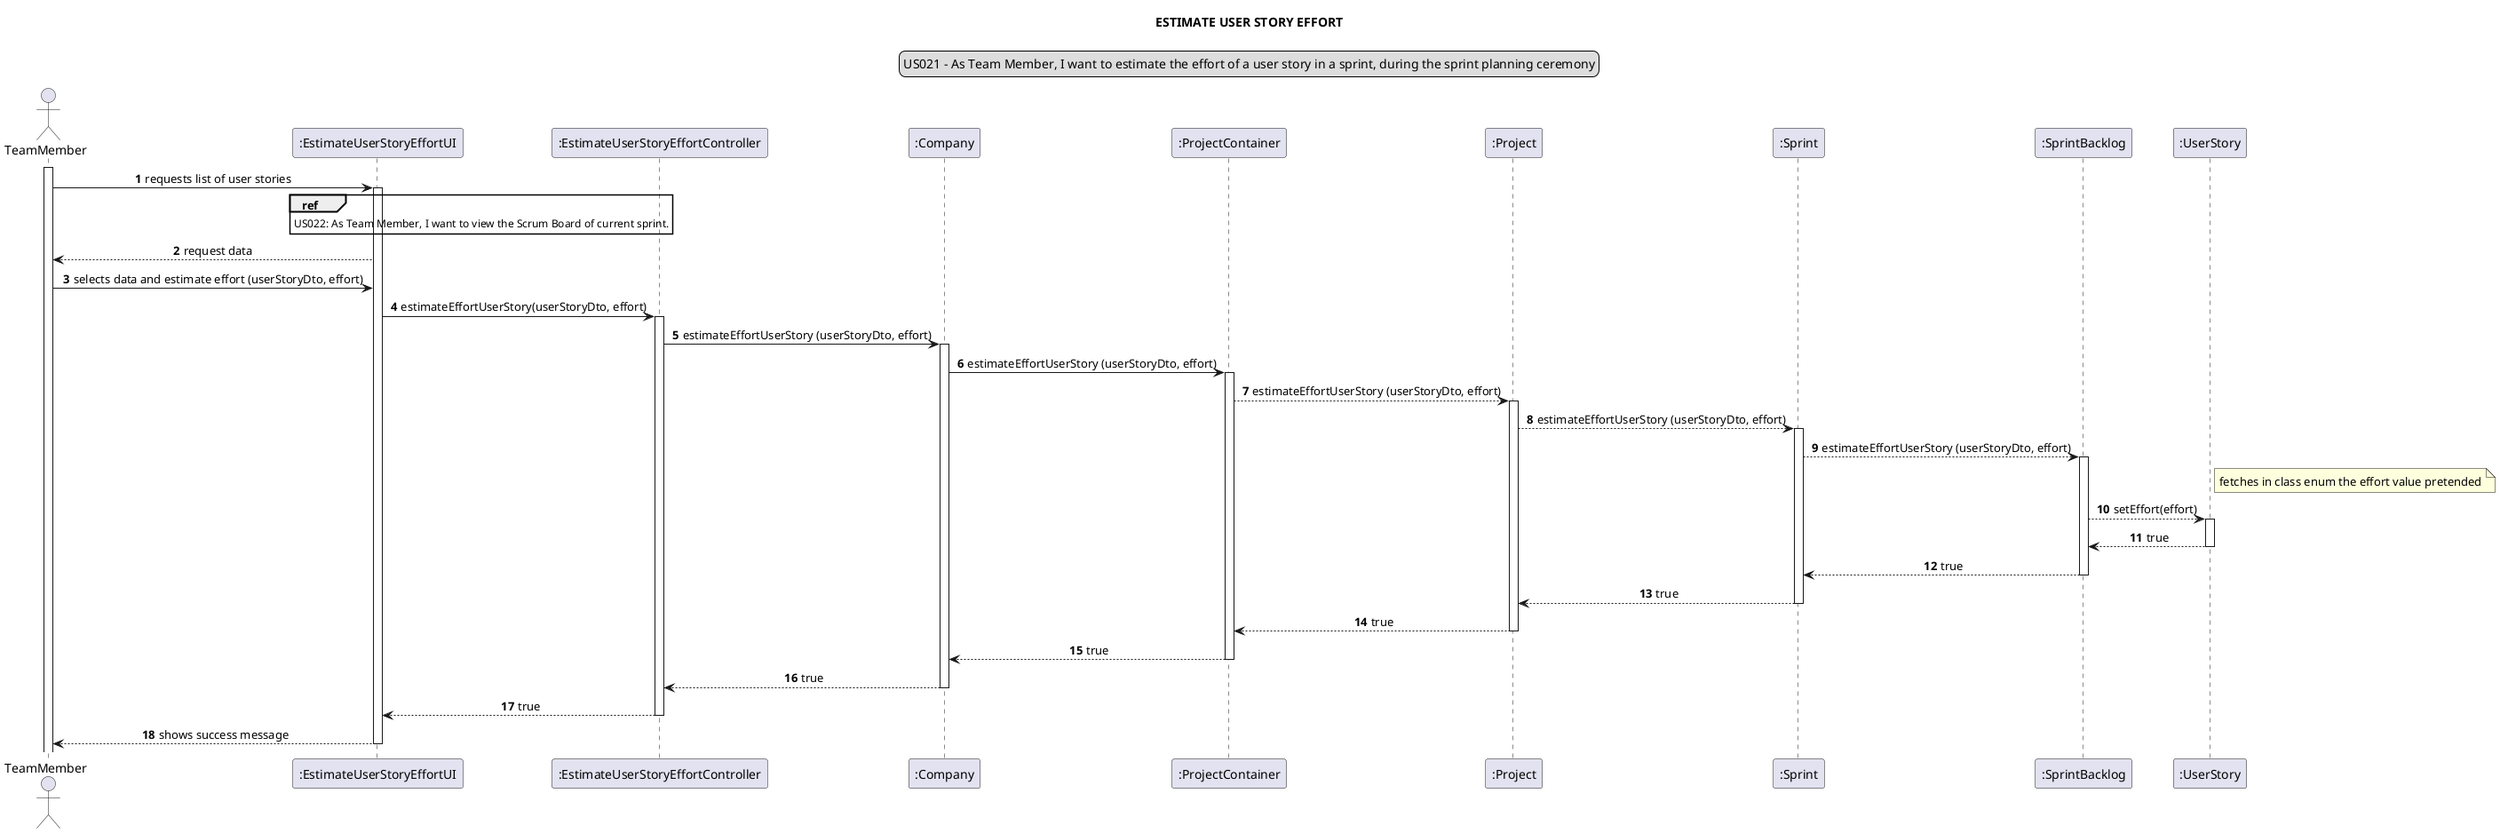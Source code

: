 @startuml
skinparam sequenceMessageAlign center
title ESTIMATE USER STORY EFFORT
legend top
US021 - As Team Member, I want to estimate the effort of a user story in a sprint, during the sprint planning ceremony
end legend
autonumber
actor TeamMember
participant ":EstimateUserStoryEffortUI" as ui
participant ":EstimateUserStoryEffortController" as controller
participant ":Company" as company
participant ":ProjectContainer" as pc
participant ":Project" as project
participant ":Sprint" as sprint
participant ":SprintBacklog" as sb
participant ":UserStory" as us


activate TeamMember

TeamMember -> ui: requests list of user stories
activate ui
ref over ui: US022: As Team Member, I want to view the Scrum Board of current sprint.





ui --> TeamMember: request data
TeamMember -> ui: selects data and estimate effort (userStoryDto, effort)



ui -> controller: estimateEffortUserStory(userStoryDto, effort)
activate controller

controller -> company: estimateEffortUserStory (userStoryDto, effort)
activate company

company -> pc: estimateEffortUserStory (userStoryDto, effort)
activate pc

pc --> project: estimateEffortUserStory (userStoryDto, effort)
activate project

project --> sprint: estimateEffortUserStory (userStoryDto, effort)
activate sprint

sprint --> sb: estimateEffortUserStory (userStoryDto, effort)
activate sb
note right of us: fetches in class enum the effort value pretended

sb --> us: setEffort(effort)
activate us


us --> sb: true
deactivate us
sb --> sprint: true
deactivate sb
sprint --> project: true
deactivate sprint
project --> pc: true
deactivate project
pc --> company: true
deactivate pc
company --> controller: true
deactivate company
controller --> ui: true

deactivate controller
ui --> TeamMember: shows success message
deactivate ui
@enduml